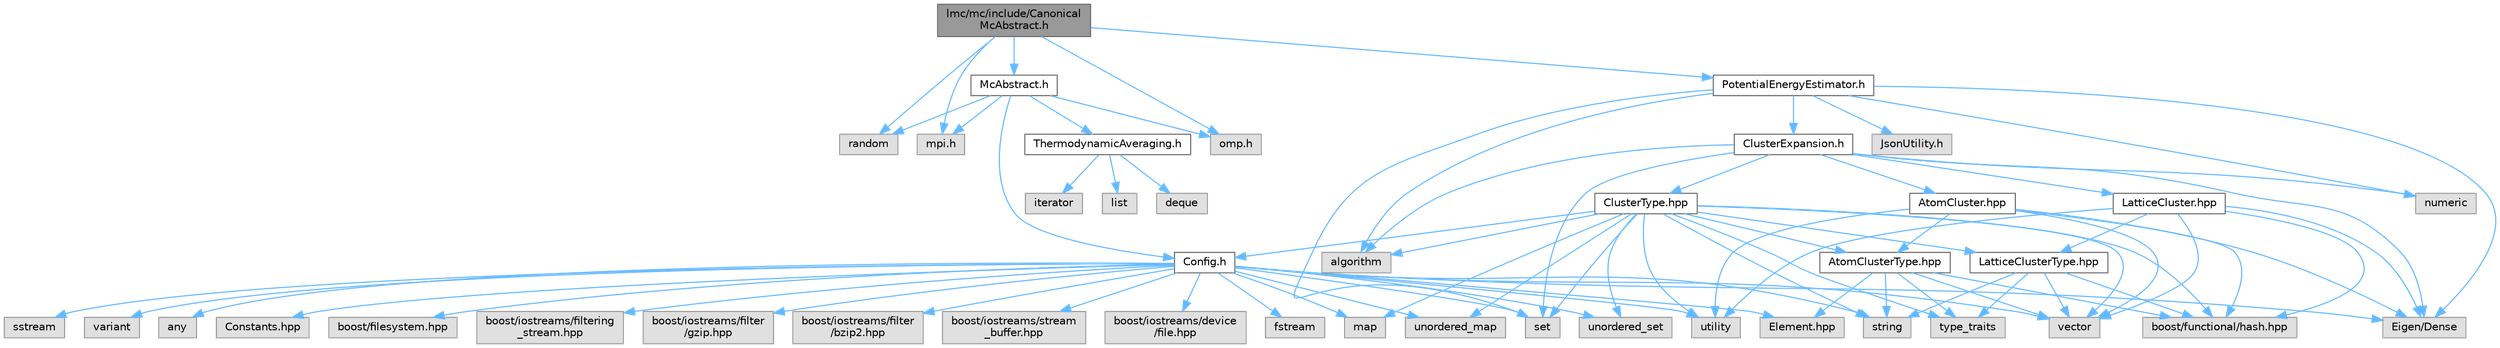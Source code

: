 digraph "lmc/mc/include/CanonicalMcAbstract.h"
{
 // LATEX_PDF_SIZE
  bgcolor="transparent";
  edge [fontname=Helvetica,fontsize=10,labelfontname=Helvetica,labelfontsize=10];
  node [fontname=Helvetica,fontsize=10,shape=box,height=0.2,width=0.4];
  Node1 [id="Node000001",label="lmc/mc/include/Canonical\lMcAbstract.h",height=0.2,width=0.4,color="gray40", fillcolor="grey60", style="filled", fontcolor="black",tooltip="File for CanonicalMcAbstract class declaration."];
  Node1 -> Node2 [id="edge79_Node000001_Node000002",color="steelblue1",style="solid",tooltip=" "];
  Node2 [id="Node000002",label="random",height=0.2,width=0.4,color="grey60", fillcolor="#E0E0E0", style="filled",tooltip=" "];
  Node1 -> Node3 [id="edge80_Node000001_Node000003",color="steelblue1",style="solid",tooltip=" "];
  Node3 [id="Node000003",label="mpi.h",height=0.2,width=0.4,color="grey60", fillcolor="#E0E0E0", style="filled",tooltip=" "];
  Node1 -> Node4 [id="edge81_Node000001_Node000004",color="steelblue1",style="solid",tooltip=" "];
  Node4 [id="Node000004",label="omp.h",height=0.2,width=0.4,color="grey60", fillcolor="#E0E0E0", style="filled",tooltip=" "];
  Node1 -> Node5 [id="edge82_Node000001_Node000005",color="steelblue1",style="solid",tooltip=" "];
  Node5 [id="Node000005",label="McAbstract.h",height=0.2,width=0.4,color="grey40", fillcolor="white", style="filled",URL="$McAbstract_8h.html",tooltip="File for Monte Carlo Abstract class declaration."];
  Node5 -> Node2 [id="edge83_Node000005_Node000002",color="steelblue1",style="solid",tooltip=" "];
  Node5 -> Node4 [id="edge84_Node000005_Node000004",color="steelblue1",style="solid",tooltip=" "];
  Node5 -> Node3 [id="edge85_Node000005_Node000003",color="steelblue1",style="solid",tooltip=" "];
  Node5 -> Node6 [id="edge86_Node000005_Node000006",color="steelblue1",style="solid",tooltip=" "];
  Node6 [id="Node000006",label="Config.h",height=0.2,width=0.4,color="grey40", fillcolor="white", style="filled",URL="$Config_8h.html",tooltip="File for the Config class definition."];
  Node6 -> Node7 [id="edge87_Node000006_Node000007",color="steelblue1",style="solid",tooltip=" "];
  Node7 [id="Node000007",label="string",height=0.2,width=0.4,color="grey60", fillcolor="#E0E0E0", style="filled",tooltip=" "];
  Node6 -> Node8 [id="edge88_Node000006_Node000008",color="steelblue1",style="solid",tooltip=" "];
  Node8 [id="Node000008",label="fstream",height=0.2,width=0.4,color="grey60", fillcolor="#E0E0E0", style="filled",tooltip=" "];
  Node6 -> Node9 [id="edge89_Node000006_Node000009",color="steelblue1",style="solid",tooltip=" "];
  Node9 [id="Node000009",label="sstream",height=0.2,width=0.4,color="grey60", fillcolor="#E0E0E0", style="filled",tooltip=" "];
  Node6 -> Node10 [id="edge90_Node000006_Node000010",color="steelblue1",style="solid",tooltip=" "];
  Node10 [id="Node000010",label="vector",height=0.2,width=0.4,color="grey60", fillcolor="#E0E0E0", style="filled",tooltip=" "];
  Node6 -> Node11 [id="edge91_Node000006_Node000011",color="steelblue1",style="solid",tooltip=" "];
  Node11 [id="Node000011",label="set",height=0.2,width=0.4,color="grey60", fillcolor="#E0E0E0", style="filled",tooltip=" "];
  Node6 -> Node12 [id="edge92_Node000006_Node000012",color="steelblue1",style="solid",tooltip=" "];
  Node12 [id="Node000012",label="unordered_set",height=0.2,width=0.4,color="grey60", fillcolor="#E0E0E0", style="filled",tooltip=" "];
  Node6 -> Node13 [id="edge93_Node000006_Node000013",color="steelblue1",style="solid",tooltip=" "];
  Node13 [id="Node000013",label="map",height=0.2,width=0.4,color="grey60", fillcolor="#E0E0E0", style="filled",tooltip=" "];
  Node6 -> Node14 [id="edge94_Node000006_Node000014",color="steelblue1",style="solid",tooltip=" "];
  Node14 [id="Node000014",label="unordered_map",height=0.2,width=0.4,color="grey60", fillcolor="#E0E0E0", style="filled",tooltip=" "];
  Node6 -> Node15 [id="edge95_Node000006_Node000015",color="steelblue1",style="solid",tooltip=" "];
  Node15 [id="Node000015",label="utility",height=0.2,width=0.4,color="grey60", fillcolor="#E0E0E0", style="filled",tooltip=" "];
  Node6 -> Node16 [id="edge96_Node000006_Node000016",color="steelblue1",style="solid",tooltip=" "];
  Node16 [id="Node000016",label="variant",height=0.2,width=0.4,color="grey60", fillcolor="#E0E0E0", style="filled",tooltip=" "];
  Node6 -> Node17 [id="edge97_Node000006_Node000017",color="steelblue1",style="solid",tooltip=" "];
  Node17 [id="Node000017",label="any",height=0.2,width=0.4,color="grey60", fillcolor="#E0E0E0", style="filled",tooltip=" "];
  Node6 -> Node18 [id="edge98_Node000006_Node000018",color="steelblue1",style="solid",tooltip=" "];
  Node18 [id="Node000018",label="Eigen/Dense",height=0.2,width=0.4,color="grey60", fillcolor="#E0E0E0", style="filled",tooltip=" "];
  Node6 -> Node19 [id="edge99_Node000006_Node000019",color="steelblue1",style="solid",tooltip=" "];
  Node19 [id="Node000019",label="Constants.hpp",height=0.2,width=0.4,color="grey60", fillcolor="#E0E0E0", style="filled",tooltip=" "];
  Node6 -> Node20 [id="edge100_Node000006_Node000020",color="steelblue1",style="solid",tooltip=" "];
  Node20 [id="Node000020",label="Element.hpp",height=0.2,width=0.4,color="grey60", fillcolor="#E0E0E0", style="filled",tooltip=" "];
  Node6 -> Node21 [id="edge101_Node000006_Node000021",color="steelblue1",style="solid",tooltip=" "];
  Node21 [id="Node000021",label="boost/filesystem.hpp",height=0.2,width=0.4,color="grey60", fillcolor="#E0E0E0", style="filled",tooltip=" "];
  Node6 -> Node22 [id="edge102_Node000006_Node000022",color="steelblue1",style="solid",tooltip=" "];
  Node22 [id="Node000022",label="boost/iostreams/filtering\l_stream.hpp",height=0.2,width=0.4,color="grey60", fillcolor="#E0E0E0", style="filled",tooltip=" "];
  Node6 -> Node23 [id="edge103_Node000006_Node000023",color="steelblue1",style="solid",tooltip=" "];
  Node23 [id="Node000023",label="boost/iostreams/filter\l/gzip.hpp",height=0.2,width=0.4,color="grey60", fillcolor="#E0E0E0", style="filled",tooltip=" "];
  Node6 -> Node24 [id="edge104_Node000006_Node000024",color="steelblue1",style="solid",tooltip=" "];
  Node24 [id="Node000024",label="boost/iostreams/filter\l/bzip2.hpp",height=0.2,width=0.4,color="grey60", fillcolor="#E0E0E0", style="filled",tooltip=" "];
  Node6 -> Node25 [id="edge105_Node000006_Node000025",color="steelblue1",style="solid",tooltip=" "];
  Node25 [id="Node000025",label="boost/iostreams/stream\l_buffer.hpp",height=0.2,width=0.4,color="grey60", fillcolor="#E0E0E0", style="filled",tooltip=" "];
  Node6 -> Node26 [id="edge106_Node000006_Node000026",color="steelblue1",style="solid",tooltip=" "];
  Node26 [id="Node000026",label="boost/iostreams/device\l/file.hpp",height=0.2,width=0.4,color="grey60", fillcolor="#E0E0E0", style="filled",tooltip=" "];
  Node5 -> Node27 [id="edge107_Node000005_Node000027",color="steelblue1",style="solid",tooltip=" "];
  Node27 [id="Node000027",label="ThermodynamicAveraging.h",height=0.2,width=0.4,color="grey40", fillcolor="white", style="filled",URL="$ThermodynamicAveraging_8h.html",tooltip="File for ThermodynamicAveraging class declaration."];
  Node27 -> Node28 [id="edge108_Node000027_Node000028",color="steelblue1",style="solid",tooltip=" "];
  Node28 [id="Node000028",label="list",height=0.2,width=0.4,color="grey60", fillcolor="#E0E0E0", style="filled",tooltip=" "];
  Node27 -> Node29 [id="edge109_Node000027_Node000029",color="steelblue1",style="solid",tooltip=" "];
  Node29 [id="Node000029",label="deque",height=0.2,width=0.4,color="grey60", fillcolor="#E0E0E0", style="filled",tooltip=" "];
  Node27 -> Node30 [id="edge110_Node000027_Node000030",color="steelblue1",style="solid",tooltip=" "];
  Node30 [id="Node000030",label="iterator",height=0.2,width=0.4,color="grey60", fillcolor="#E0E0E0", style="filled",tooltip=" "];
  Node1 -> Node31 [id="edge111_Node000001_Node000031",color="steelblue1",style="solid",tooltip=" "];
  Node31 [id="Node000031",label="PotentialEnergyEstimator.h",height=0.2,width=0.4,color="grey40", fillcolor="white", style="filled",URL="$PotentialEnergyEstimator_8h.html",tooltip="File for the PotentialEnergyEstimator class definition."];
  Node31 -> Node11 [id="edge112_Node000031_Node000011",color="steelblue1",style="solid",tooltip=" "];
  Node31 -> Node32 [id="edge113_Node000031_Node000032",color="steelblue1",style="solid",tooltip=" "];
  Node32 [id="Node000032",label="numeric",height=0.2,width=0.4,color="grey60", fillcolor="#E0E0E0", style="filled",tooltip=" "];
  Node31 -> Node33 [id="edge114_Node000031_Node000033",color="steelblue1",style="solid",tooltip=" "];
  Node33 [id="Node000033",label="algorithm",height=0.2,width=0.4,color="grey60", fillcolor="#E0E0E0", style="filled",tooltip=" "];
  Node31 -> Node18 [id="edge115_Node000031_Node000018",color="steelblue1",style="solid",tooltip=" "];
  Node31 -> Node34 [id="edge116_Node000031_Node000034",color="steelblue1",style="solid",tooltip=" "];
  Node34 [id="Node000034",label="ClusterExpansion.h",height=0.2,width=0.4,color="grey40", fillcolor="white", style="filled",URL="$ClusterExpansion_8h.html",tooltip="File for functions of ClusterExpansion methods."];
  Node34 -> Node11 [id="edge117_Node000034_Node000011",color="steelblue1",style="solid",tooltip=" "];
  Node34 -> Node32 [id="edge118_Node000034_Node000032",color="steelblue1",style="solid",tooltip=" "];
  Node34 -> Node33 [id="edge119_Node000034_Node000033",color="steelblue1",style="solid",tooltip=" "];
  Node34 -> Node18 [id="edge120_Node000034_Node000018",color="steelblue1",style="solid",tooltip=" "];
  Node34 -> Node35 [id="edge121_Node000034_Node000035",color="steelblue1",style="solid",tooltip=" "];
  Node35 [id="Node000035",label="LatticeCluster.hpp",height=0.2,width=0.4,color="grey40", fillcolor="white", style="filled",URL="$LatticeCluster_8hpp_source.html",tooltip=" "];
  Node35 -> Node15 [id="edge122_Node000035_Node000015",color="steelblue1",style="solid",tooltip=" "];
  Node35 -> Node10 [id="edge123_Node000035_Node000010",color="steelblue1",style="solid",tooltip=" "];
  Node35 -> Node36 [id="edge124_Node000035_Node000036",color="steelblue1",style="solid",tooltip=" "];
  Node36 [id="Node000036",label="boost/functional/hash.hpp",height=0.2,width=0.4,color="grey60", fillcolor="#E0E0E0", style="filled",tooltip=" "];
  Node35 -> Node18 [id="edge125_Node000035_Node000018",color="steelblue1",style="solid",tooltip=" "];
  Node35 -> Node37 [id="edge126_Node000035_Node000037",color="steelblue1",style="solid",tooltip=" "];
  Node37 [id="Node000037",label="LatticeClusterType.hpp",height=0.2,width=0.4,color="grey40", fillcolor="white", style="filled",URL="$LatticeClusterType_8hpp_source.html",tooltip=" "];
  Node37 -> Node7 [id="edge127_Node000037_Node000007",color="steelblue1",style="solid",tooltip=" "];
  Node37 -> Node10 [id="edge128_Node000037_Node000010",color="steelblue1",style="solid",tooltip=" "];
  Node37 -> Node38 [id="edge129_Node000037_Node000038",color="steelblue1",style="solid",tooltip=" "];
  Node38 [id="Node000038",label="type_traits",height=0.2,width=0.4,color="grey60", fillcolor="#E0E0E0", style="filled",tooltip=" "];
  Node37 -> Node36 [id="edge130_Node000037_Node000036",color="steelblue1",style="solid",tooltip=" "];
  Node34 -> Node39 [id="edge131_Node000034_Node000039",color="steelblue1",style="solid",tooltip=" "];
  Node39 [id="Node000039",label="AtomCluster.hpp",height=0.2,width=0.4,color="grey40", fillcolor="white", style="filled",URL="$AtomCluster_8hpp_source.html",tooltip=" "];
  Node39 -> Node15 [id="edge132_Node000039_Node000015",color="steelblue1",style="solid",tooltip=" "];
  Node39 -> Node10 [id="edge133_Node000039_Node000010",color="steelblue1",style="solid",tooltip=" "];
  Node39 -> Node36 [id="edge134_Node000039_Node000036",color="steelblue1",style="solid",tooltip=" "];
  Node39 -> Node18 [id="edge135_Node000039_Node000018",color="steelblue1",style="solid",tooltip=" "];
  Node39 -> Node40 [id="edge136_Node000039_Node000040",color="steelblue1",style="solid",tooltip=" "];
  Node40 [id="Node000040",label="AtomClusterType.hpp",height=0.2,width=0.4,color="grey40", fillcolor="white", style="filled",URL="$AtomClusterType_8hpp_source.html",tooltip=" "];
  Node40 -> Node7 [id="edge137_Node000040_Node000007",color="steelblue1",style="solid",tooltip=" "];
  Node40 -> Node10 [id="edge138_Node000040_Node000010",color="steelblue1",style="solid",tooltip=" "];
  Node40 -> Node38 [id="edge139_Node000040_Node000038",color="steelblue1",style="solid",tooltip=" "];
  Node40 -> Node36 [id="edge140_Node000040_Node000036",color="steelblue1",style="solid",tooltip=" "];
  Node40 -> Node20 [id="edge141_Node000040_Node000020",color="steelblue1",style="solid",tooltip=" "];
  Node34 -> Node41 [id="edge142_Node000034_Node000041",color="steelblue1",style="solid",tooltip=" "];
  Node41 [id="Node000041",label="ClusterType.hpp",height=0.2,width=0.4,color="grey40", fillcolor="white", style="filled",URL="$ClusterType_8hpp_source.html",tooltip=" "];
  Node41 -> Node15 [id="edge143_Node000041_Node000015",color="steelblue1",style="solid",tooltip=" "];
  Node41 -> Node7 [id="edge144_Node000041_Node000007",color="steelblue1",style="solid",tooltip=" "];
  Node41 -> Node10 [id="edge145_Node000041_Node000010",color="steelblue1",style="solid",tooltip=" "];
  Node41 -> Node13 [id="edge146_Node000041_Node000013",color="steelblue1",style="solid",tooltip=" "];
  Node41 -> Node11 [id="edge147_Node000041_Node000011",color="steelblue1",style="solid",tooltip=" "];
  Node41 -> Node12 [id="edge148_Node000041_Node000012",color="steelblue1",style="solid",tooltip=" "];
  Node41 -> Node14 [id="edge149_Node000041_Node000014",color="steelblue1",style="solid",tooltip=" "];
  Node41 -> Node33 [id="edge150_Node000041_Node000033",color="steelblue1",style="solid",tooltip=" "];
  Node41 -> Node38 [id="edge151_Node000041_Node000038",color="steelblue1",style="solid",tooltip=" "];
  Node41 -> Node36 [id="edge152_Node000041_Node000036",color="steelblue1",style="solid",tooltip=" "];
  Node41 -> Node6 [id="edge153_Node000041_Node000006",color="steelblue1",style="solid",tooltip=" "];
  Node41 -> Node40 [id="edge154_Node000041_Node000040",color="steelblue1",style="solid",tooltip=" "];
  Node41 -> Node37 [id="edge155_Node000041_Node000037",color="steelblue1",style="solid",tooltip=" "];
  Node31 -> Node42 [id="edge156_Node000031_Node000042",color="steelblue1",style="solid",tooltip=" "];
  Node42 [id="Node000042",label="JsonUtility.h",height=0.2,width=0.4,color="grey60", fillcolor="#E0E0E0", style="filled",tooltip=" "];
}
